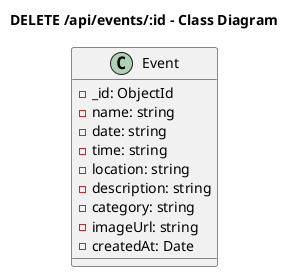 @startuml DeleteEventClassDiagram
title DELETE /api/events/:id - Class Diagram

class Event {
  - _id: ObjectId
  - name: string
  - date: string
  - time: string
  - location: string
  - description: string
  - category: string
  - imageUrl: string
  - createdAt: Date
}
@enduml
